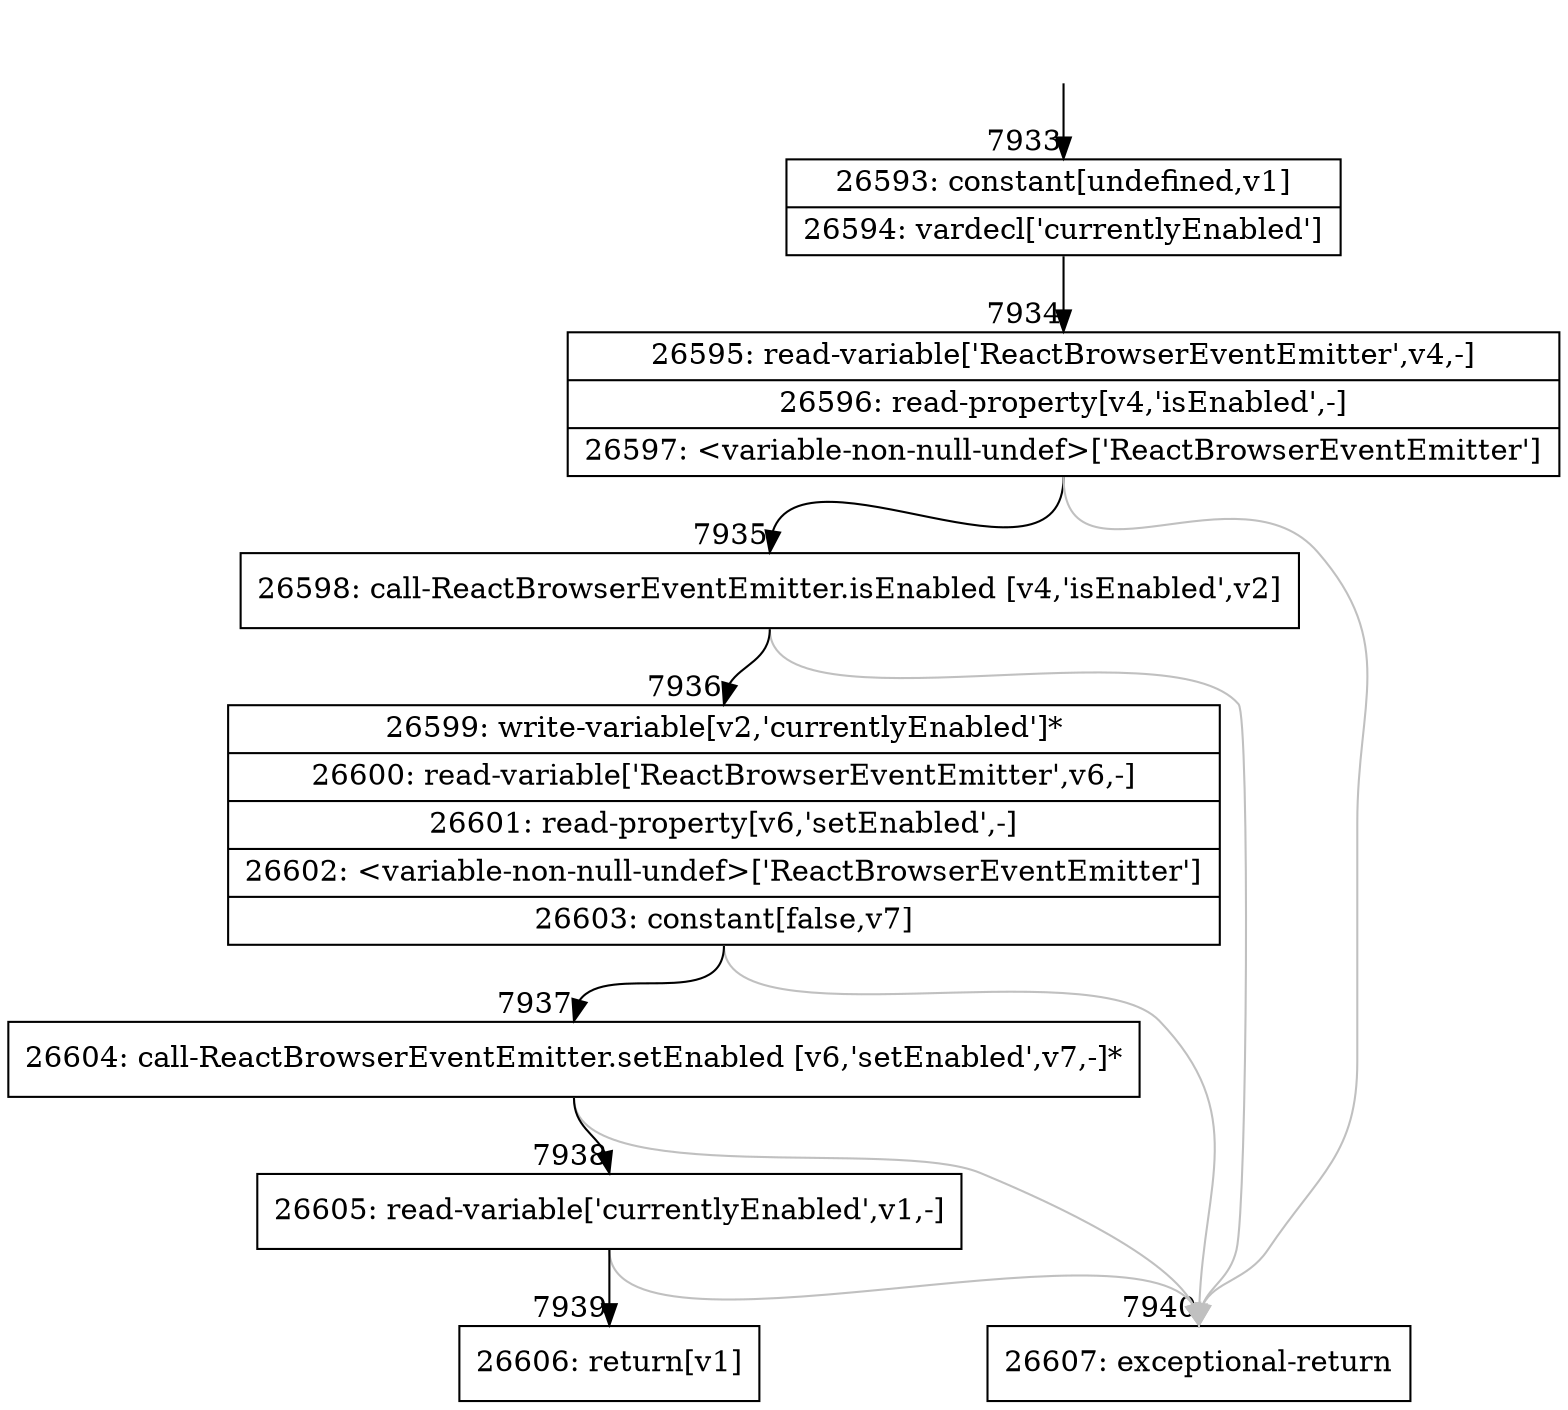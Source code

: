 digraph {
rankdir="TD"
BB_entry569[shape=none,label=""];
BB_entry569 -> BB7933 [tailport=s, headport=n, headlabel="    7933"]
BB7933 [shape=record label="{26593: constant[undefined,v1]|26594: vardecl['currentlyEnabled']}" ] 
BB7933 -> BB7934 [tailport=s, headport=n, headlabel="      7934"]
BB7934 [shape=record label="{26595: read-variable['ReactBrowserEventEmitter',v4,-]|26596: read-property[v4,'isEnabled',-]|26597: \<variable-non-null-undef\>['ReactBrowserEventEmitter']}" ] 
BB7934 -> BB7935 [tailport=s, headport=n, headlabel="      7935"]
BB7934 -> BB7940 [tailport=s, headport=n, color=gray, headlabel="      7940"]
BB7935 [shape=record label="{26598: call-ReactBrowserEventEmitter.isEnabled [v4,'isEnabled',v2]}" ] 
BB7935 -> BB7936 [tailport=s, headport=n, headlabel="      7936"]
BB7935 -> BB7940 [tailport=s, headport=n, color=gray]
BB7936 [shape=record label="{26599: write-variable[v2,'currentlyEnabled']*|26600: read-variable['ReactBrowserEventEmitter',v6,-]|26601: read-property[v6,'setEnabled',-]|26602: \<variable-non-null-undef\>['ReactBrowserEventEmitter']|26603: constant[false,v7]}" ] 
BB7936 -> BB7937 [tailport=s, headport=n, headlabel="      7937"]
BB7936 -> BB7940 [tailport=s, headport=n, color=gray]
BB7937 [shape=record label="{26604: call-ReactBrowserEventEmitter.setEnabled [v6,'setEnabled',v7,-]*}" ] 
BB7937 -> BB7938 [tailport=s, headport=n, headlabel="      7938"]
BB7937 -> BB7940 [tailport=s, headport=n, color=gray]
BB7938 [shape=record label="{26605: read-variable['currentlyEnabled',v1,-]}" ] 
BB7938 -> BB7939 [tailport=s, headport=n, headlabel="      7939"]
BB7938 -> BB7940 [tailport=s, headport=n, color=gray]
BB7939 [shape=record label="{26606: return[v1]}" ] 
BB7940 [shape=record label="{26607: exceptional-return}" ] 
//#$~ 13930
}
